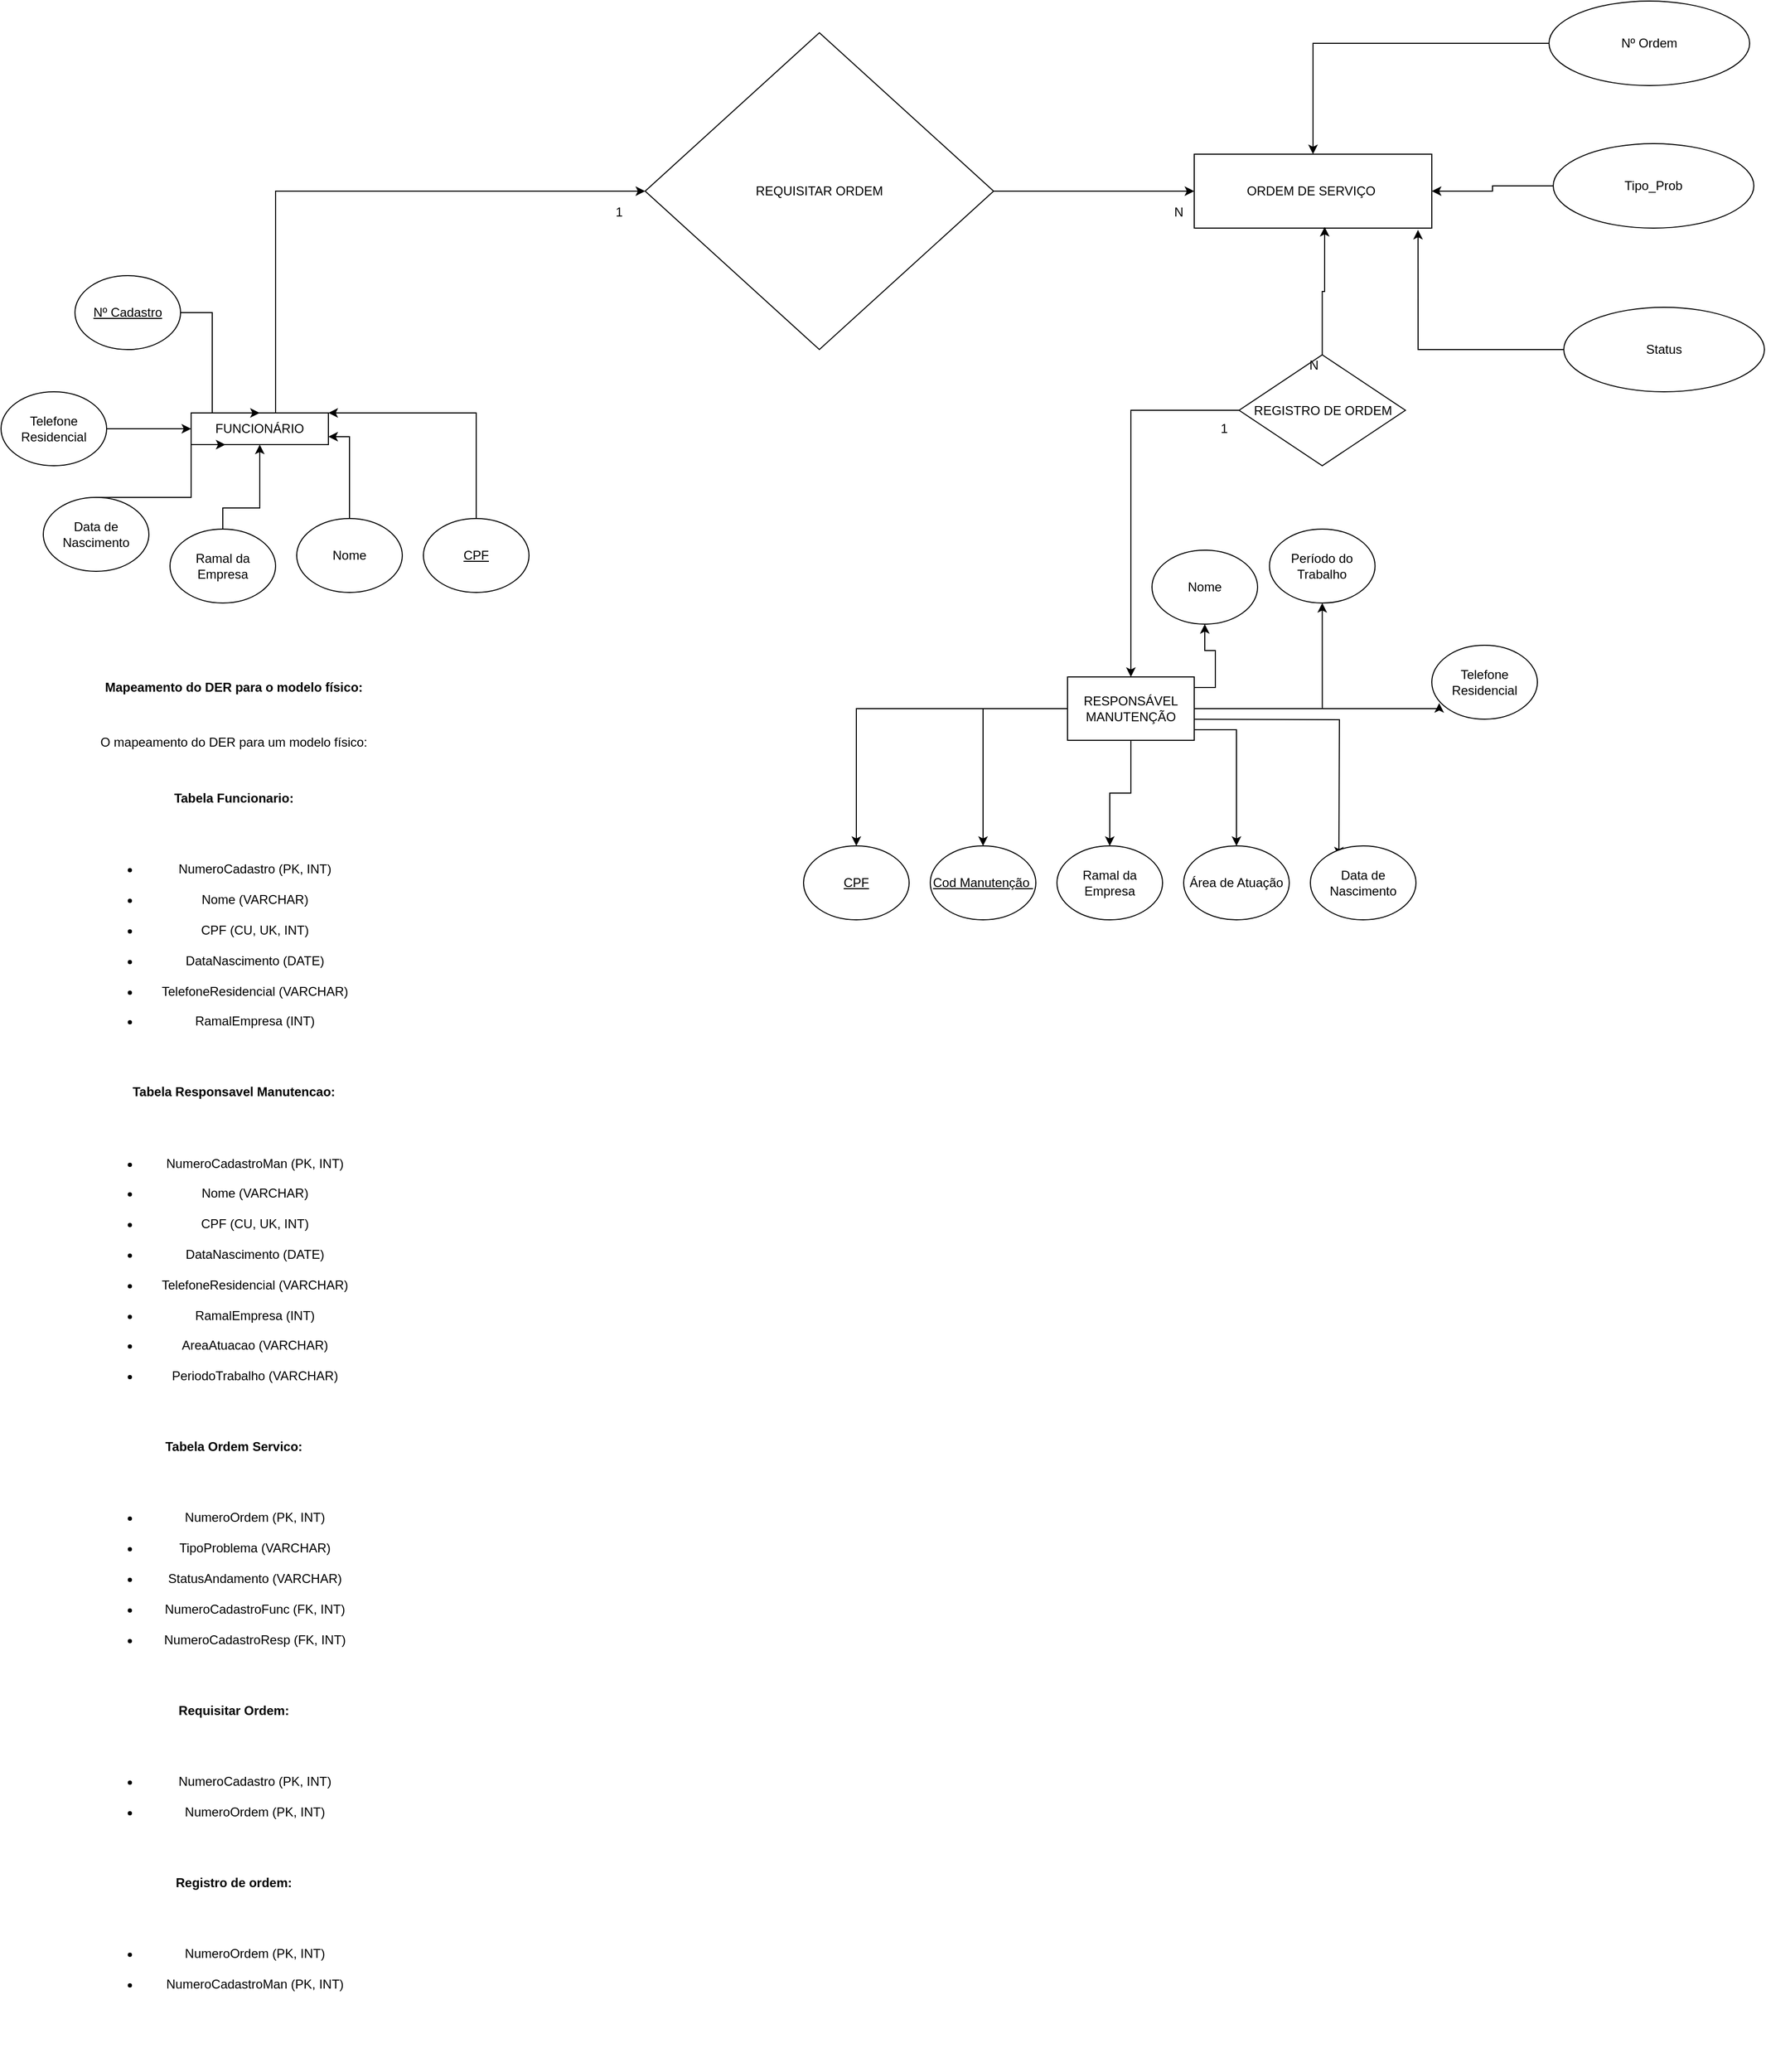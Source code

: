 <mxfile version="22.0.0" type="github">
  <diagram name="Página-1" id="XD9cKPiWCkFJjbjBGVho">
    <mxGraphModel dx="2852" dy="2289" grid="1" gridSize="10" guides="1" tooltips="1" connect="1" arrows="1" fold="1" page="1" pageScale="1" pageWidth="827" pageHeight="1169" math="0" shadow="0">
      <root>
        <mxCell id="0" />
        <mxCell id="1" parent="0" />
        <mxCell id="q5wCf1fJZccB8FJz6o2B-13" style="edgeStyle=orthogonalEdgeStyle;rounded=0;orthogonalLoop=1;jettySize=auto;html=1;entryX=0;entryY=0.5;entryDx=0;entryDy=0;" edge="1" parent="1" source="ufLfLCdkNuPUaUBysuUR-2" target="ufLfLCdkNuPUaUBysuUR-13">
          <mxGeometry relative="1" as="geometry">
            <Array as="points">
              <mxPoint x="-20" y="-340" />
            </Array>
          </mxGeometry>
        </mxCell>
        <mxCell id="ufLfLCdkNuPUaUBysuUR-2" value="FUNCIONÁRIO" style="rounded=0;whiteSpace=wrap;html=1;" parent="1" vertex="1">
          <mxGeometry x="-100" y="-130" width="130" height="30" as="geometry" />
        </mxCell>
        <mxCell id="q5wCf1fJZccB8FJz6o2B-11" style="edgeStyle=orthogonalEdgeStyle;rounded=0;orthogonalLoop=1;jettySize=auto;html=1;entryX=1;entryY=0.75;entryDx=0;entryDy=0;" edge="1" parent="1" source="ufLfLCdkNuPUaUBysuUR-3" target="ufLfLCdkNuPUaUBysuUR-2">
          <mxGeometry relative="1" as="geometry" />
        </mxCell>
        <mxCell id="ufLfLCdkNuPUaUBysuUR-3" value="Nome" style="ellipse;whiteSpace=wrap;html=1;" parent="1" vertex="1">
          <mxGeometry y="-30" width="100" height="70" as="geometry" />
        </mxCell>
        <mxCell id="q5wCf1fJZccB8FJz6o2B-12" style="edgeStyle=orthogonalEdgeStyle;rounded=0;orthogonalLoop=1;jettySize=auto;html=1;entryX=1;entryY=0;entryDx=0;entryDy=0;" edge="1" parent="1" source="ufLfLCdkNuPUaUBysuUR-4" target="ufLfLCdkNuPUaUBysuUR-2">
          <mxGeometry relative="1" as="geometry">
            <Array as="points">
              <mxPoint x="170" y="-130" />
            </Array>
          </mxGeometry>
        </mxCell>
        <mxCell id="ufLfLCdkNuPUaUBysuUR-4" value="&lt;u style=&quot;border-color: var(--border-color);&quot;&gt;CPF&lt;/u&gt;" style="ellipse;whiteSpace=wrap;html=1;" parent="1" vertex="1">
          <mxGeometry x="120" y="-30" width="100" height="70" as="geometry" />
        </mxCell>
        <mxCell id="q5wCf1fJZccB8FJz6o2B-9" style="edgeStyle=orthogonalEdgeStyle;rounded=0;orthogonalLoop=1;jettySize=auto;html=1;entryX=0.25;entryY=1;entryDx=0;entryDy=0;" edge="1" parent="1" source="ufLfLCdkNuPUaUBysuUR-5" target="ufLfLCdkNuPUaUBysuUR-2">
          <mxGeometry relative="1" as="geometry">
            <Array as="points">
              <mxPoint x="-100" y="-50" />
              <mxPoint x="-100" y="-100" />
            </Array>
          </mxGeometry>
        </mxCell>
        <mxCell id="ufLfLCdkNuPUaUBysuUR-5" value="Data de Nascimento" style="ellipse;whiteSpace=wrap;html=1;" parent="1" vertex="1">
          <mxGeometry x="-240" y="-50" width="100" height="70" as="geometry" />
        </mxCell>
        <mxCell id="q5wCf1fJZccB8FJz6o2B-8" style="edgeStyle=orthogonalEdgeStyle;rounded=0;orthogonalLoop=1;jettySize=auto;html=1;entryX=0;entryY=0.5;entryDx=0;entryDy=0;" edge="1" parent="1" source="ufLfLCdkNuPUaUBysuUR-7" target="ufLfLCdkNuPUaUBysuUR-2">
          <mxGeometry relative="1" as="geometry" />
        </mxCell>
        <mxCell id="ufLfLCdkNuPUaUBysuUR-7" value="Telefone Residencial" style="ellipse;whiteSpace=wrap;html=1;" parent="1" vertex="1">
          <mxGeometry x="-280" y="-150" width="100" height="70" as="geometry" />
        </mxCell>
        <mxCell id="q5wCf1fJZccB8FJz6o2B-10" style="edgeStyle=orthogonalEdgeStyle;rounded=0;orthogonalLoop=1;jettySize=auto;html=1;" edge="1" parent="1" source="ufLfLCdkNuPUaUBysuUR-8" target="ufLfLCdkNuPUaUBysuUR-2">
          <mxGeometry relative="1" as="geometry">
            <Array as="points">
              <mxPoint x="-70" y="-40" />
              <mxPoint x="-35" y="-40" />
            </Array>
          </mxGeometry>
        </mxCell>
        <mxCell id="ufLfLCdkNuPUaUBysuUR-8" value="Ramal da Empresa" style="ellipse;whiteSpace=wrap;html=1;" parent="1" vertex="1">
          <mxGeometry x="-120" y="-20" width="100" height="70" as="geometry" />
        </mxCell>
        <mxCell id="q5wCf1fJZccB8FJz6o2B-15" value="" style="edgeStyle=orthogonalEdgeStyle;rounded=0;orthogonalLoop=1;jettySize=auto;html=1;" edge="1" parent="1" source="ufLfLCdkNuPUaUBysuUR-13" target="q5wCf1fJZccB8FJz6o2B-14">
          <mxGeometry relative="1" as="geometry" />
        </mxCell>
        <mxCell id="ufLfLCdkNuPUaUBysuUR-13" value="&lt;div style=&quot;text-align: left;&quot;&gt;REQUISITAR ORDEM&lt;/div&gt;" style="rhombus;whiteSpace=wrap;html=1;" parent="1" vertex="1">
          <mxGeometry x="330" y="-490" width="330" height="300" as="geometry" />
        </mxCell>
        <mxCell id="q5wCf1fJZccB8FJz6o2B-29" style="edgeStyle=orthogonalEdgeStyle;rounded=0;orthogonalLoop=1;jettySize=auto;html=1;" edge="1" parent="1" source="ufLfLCdkNuPUaUBysuUR-14" target="ufLfLCdkNuPUaUBysuUR-62">
          <mxGeometry relative="1" as="geometry" />
        </mxCell>
        <mxCell id="q5wCf1fJZccB8FJz6o2B-30" style="edgeStyle=orthogonalEdgeStyle;rounded=0;orthogonalLoop=1;jettySize=auto;html=1;entryX=0.5;entryY=0;entryDx=0;entryDy=0;" edge="1" parent="1" source="ufLfLCdkNuPUaUBysuUR-14" target="ufLfLCdkNuPUaUBysuUR-61">
          <mxGeometry relative="1" as="geometry" />
        </mxCell>
        <mxCell id="q5wCf1fJZccB8FJz6o2B-31" style="edgeStyle=orthogonalEdgeStyle;rounded=0;orthogonalLoop=1;jettySize=auto;html=1;" edge="1" parent="1" source="ufLfLCdkNuPUaUBysuUR-14" target="ufLfLCdkNuPUaUBysuUR-65">
          <mxGeometry relative="1" as="geometry" />
        </mxCell>
        <mxCell id="q5wCf1fJZccB8FJz6o2B-32" style="edgeStyle=orthogonalEdgeStyle;rounded=0;orthogonalLoop=1;jettySize=auto;html=1;" edge="1" parent="1" source="ufLfLCdkNuPUaUBysuUR-14" target="ufLfLCdkNuPUaUBysuUR-44">
          <mxGeometry relative="1" as="geometry">
            <Array as="points">
              <mxPoint x="890" y="170" />
            </Array>
          </mxGeometry>
        </mxCell>
        <mxCell id="q5wCf1fJZccB8FJz6o2B-33" style="edgeStyle=orthogonalEdgeStyle;rounded=0;orthogonalLoop=1;jettySize=auto;html=1;" edge="1" parent="1">
          <mxGeometry relative="1" as="geometry">
            <mxPoint x="827.0" y="160.0" as="sourcePoint" />
            <mxPoint x="987.0" y="290" as="targetPoint" />
          </mxGeometry>
        </mxCell>
        <mxCell id="q5wCf1fJZccB8FJz6o2B-34" style="edgeStyle=orthogonalEdgeStyle;rounded=0;orthogonalLoop=1;jettySize=auto;html=1;" edge="1" parent="1" source="ufLfLCdkNuPUaUBysuUR-14" target="q5wCf1fJZccB8FJz6o2B-28">
          <mxGeometry relative="1" as="geometry">
            <Array as="points">
              <mxPoint x="870" y="130" />
              <mxPoint x="870" y="95" />
              <mxPoint x="860" y="95" />
            </Array>
          </mxGeometry>
        </mxCell>
        <mxCell id="ufLfLCdkNuPUaUBysuUR-14" value="RESPONSÁVEL MANUTENÇÃO" style="whiteSpace=wrap;html=1;" parent="1" vertex="1">
          <mxGeometry x="730" y="120" width="120" height="60" as="geometry" />
        </mxCell>
        <mxCell id="ufLfLCdkNuPUaUBysuUR-44" value="Área de Atuação" style="ellipse;whiteSpace=wrap;html=1;" parent="1" vertex="1">
          <mxGeometry x="840" y="280" width="100" height="70" as="geometry" />
        </mxCell>
        <mxCell id="ufLfLCdkNuPUaUBysuUR-45" value="Período do Trabalho" style="ellipse;whiteSpace=wrap;html=1;" parent="1" vertex="1">
          <mxGeometry x="921.25" y="-20" width="100" height="70" as="geometry" />
        </mxCell>
        <mxCell id="q5wCf1fJZccB8FJz6o2B-35" style="edgeStyle=orthogonalEdgeStyle;rounded=0;orthogonalLoop=1;jettySize=auto;html=1;" edge="1" parent="1" source="ufLfLCdkNuPUaUBysuUR-58" target="ufLfLCdkNuPUaUBysuUR-14">
          <mxGeometry relative="1" as="geometry" />
        </mxCell>
        <mxCell id="ufLfLCdkNuPUaUBysuUR-58" value="REGISTRO DE ORDEM" style="rhombus;whiteSpace=wrap;html=1;" parent="1" vertex="1">
          <mxGeometry x="892.5" y="-185" width="157.5" height="105" as="geometry" />
        </mxCell>
        <mxCell id="ufLfLCdkNuPUaUBysuUR-61" value="&lt;u&gt;Cod Manutenção&amp;nbsp;&lt;/u&gt;" style="ellipse;whiteSpace=wrap;html=1;" parent="1" vertex="1">
          <mxGeometry x="600" y="280" width="100" height="70" as="geometry" />
        </mxCell>
        <mxCell id="ufLfLCdkNuPUaUBysuUR-62" value="&lt;u&gt;CPF&lt;/u&gt;" style="ellipse;whiteSpace=wrap;html=1;" parent="1" vertex="1">
          <mxGeometry x="480" y="280" width="100" height="70" as="geometry" />
        </mxCell>
        <mxCell id="ufLfLCdkNuPUaUBysuUR-63" value="Data de Nascimento" style="ellipse;whiteSpace=wrap;html=1;" parent="1" vertex="1">
          <mxGeometry x="960" y="280" width="100" height="70" as="geometry" />
        </mxCell>
        <mxCell id="ufLfLCdkNuPUaUBysuUR-64" value="Telefone Residencial" style="ellipse;whiteSpace=wrap;html=1;" parent="1" vertex="1">
          <mxGeometry x="1075" y="90" width="100" height="70" as="geometry" />
        </mxCell>
        <mxCell id="ufLfLCdkNuPUaUBysuUR-65" value="Ramal da Empresa" style="ellipse;whiteSpace=wrap;html=1;" parent="1" vertex="1">
          <mxGeometry x="720" y="280" width="100" height="70" as="geometry" />
        </mxCell>
        <mxCell id="q5wCf1fJZccB8FJz6o2B-7" style="edgeStyle=orthogonalEdgeStyle;rounded=0;orthogonalLoop=1;jettySize=auto;html=1;entryX=0.5;entryY=0;entryDx=0;entryDy=0;" edge="1" parent="1" source="q5wCf1fJZccB8FJz6o2B-6" target="ufLfLCdkNuPUaUBysuUR-2">
          <mxGeometry relative="1" as="geometry">
            <Array as="points">
              <mxPoint x="-80" y="-225" />
              <mxPoint x="-80" y="-130" />
            </Array>
          </mxGeometry>
        </mxCell>
        <mxCell id="q5wCf1fJZccB8FJz6o2B-6" value="&lt;u&gt;Nº Cadastro&lt;/u&gt;" style="ellipse;whiteSpace=wrap;html=1;" vertex="1" parent="1">
          <mxGeometry x="-210" y="-260" width="100" height="70" as="geometry" />
        </mxCell>
        <mxCell id="q5wCf1fJZccB8FJz6o2B-14" value="ORDEM DE SERVIÇO&amp;nbsp;" style="whiteSpace=wrap;html=1;" vertex="1" parent="1">
          <mxGeometry x="850" y="-375" width="225" height="70" as="geometry" />
        </mxCell>
        <mxCell id="q5wCf1fJZccB8FJz6o2B-25" style="edgeStyle=orthogonalEdgeStyle;rounded=0;orthogonalLoop=1;jettySize=auto;html=1;" edge="1" parent="1" source="q5wCf1fJZccB8FJz6o2B-20" target="q5wCf1fJZccB8FJz6o2B-14">
          <mxGeometry relative="1" as="geometry" />
        </mxCell>
        <mxCell id="q5wCf1fJZccB8FJz6o2B-20" value="Nº Ordem" style="ellipse;whiteSpace=wrap;html=1;" vertex="1" parent="1">
          <mxGeometry x="1186" y="-520" width="190" height="80" as="geometry" />
        </mxCell>
        <mxCell id="q5wCf1fJZccB8FJz6o2B-24" style="edgeStyle=orthogonalEdgeStyle;rounded=0;orthogonalLoop=1;jettySize=auto;html=1;" edge="1" parent="1" source="q5wCf1fJZccB8FJz6o2B-21" target="q5wCf1fJZccB8FJz6o2B-14">
          <mxGeometry relative="1" as="geometry" />
        </mxCell>
        <mxCell id="q5wCf1fJZccB8FJz6o2B-21" value="Tipo_Prob" style="ellipse;whiteSpace=wrap;html=1;" vertex="1" parent="1">
          <mxGeometry x="1190" y="-385" width="190" height="80" as="geometry" />
        </mxCell>
        <mxCell id="q5wCf1fJZccB8FJz6o2B-22" value="Status" style="ellipse;whiteSpace=wrap;html=1;" vertex="1" parent="1">
          <mxGeometry x="1200" y="-230" width="190" height="80" as="geometry" />
        </mxCell>
        <mxCell id="q5wCf1fJZccB8FJz6o2B-23" style="edgeStyle=orthogonalEdgeStyle;rounded=0;orthogonalLoop=1;jettySize=auto;html=1;entryX=0.942;entryY=1.024;entryDx=0;entryDy=0;entryPerimeter=0;" edge="1" parent="1" source="q5wCf1fJZccB8FJz6o2B-22" target="q5wCf1fJZccB8FJz6o2B-14">
          <mxGeometry relative="1" as="geometry" />
        </mxCell>
        <mxCell id="q5wCf1fJZccB8FJz6o2B-26" style="edgeStyle=orthogonalEdgeStyle;rounded=0;orthogonalLoop=1;jettySize=auto;html=1;entryX=0.549;entryY=0.984;entryDx=0;entryDy=0;entryPerimeter=0;" edge="1" parent="1" source="ufLfLCdkNuPUaUBysuUR-58" target="q5wCf1fJZccB8FJz6o2B-14">
          <mxGeometry relative="1" as="geometry" />
        </mxCell>
        <mxCell id="q5wCf1fJZccB8FJz6o2B-28" value="Nome" style="ellipse;whiteSpace=wrap;html=1;" vertex="1" parent="1">
          <mxGeometry x="810" width="100" height="70" as="geometry" />
        </mxCell>
        <mxCell id="q5wCf1fJZccB8FJz6o2B-36" style="edgeStyle=orthogonalEdgeStyle;rounded=0;orthogonalLoop=1;jettySize=auto;html=1;" edge="1" parent="1" source="ufLfLCdkNuPUaUBysuUR-14" target="ufLfLCdkNuPUaUBysuUR-45">
          <mxGeometry relative="1" as="geometry">
            <mxPoint x="792.7" y="140.5" as="sourcePoint" />
            <mxPoint x="960.0" y="40" as="targetPoint" />
          </mxGeometry>
        </mxCell>
        <mxCell id="q5wCf1fJZccB8FJz6o2B-37" style="edgeStyle=orthogonalEdgeStyle;rounded=0;orthogonalLoop=1;jettySize=auto;html=1;entryX=0.07;entryY=0.783;entryDx=0;entryDy=0;entryPerimeter=0;" edge="1" parent="1" source="ufLfLCdkNuPUaUBysuUR-14" target="ufLfLCdkNuPUaUBysuUR-64">
          <mxGeometry relative="1" as="geometry">
            <Array as="points">
              <mxPoint x="1082" y="150" />
            </Array>
          </mxGeometry>
        </mxCell>
        <mxCell id="q5wCf1fJZccB8FJz6o2B-39" value="1" style="text;html=1;align=center;verticalAlign=middle;resizable=0;points=[];autosize=1;strokeColor=none;fillColor=none;" vertex="1" parent="1">
          <mxGeometry x="290" y="-335" width="30" height="30" as="geometry" />
        </mxCell>
        <mxCell id="q5wCf1fJZccB8FJz6o2B-40" value="N" style="text;html=1;align=center;verticalAlign=middle;resizable=0;points=[];autosize=1;strokeColor=none;fillColor=none;" vertex="1" parent="1">
          <mxGeometry x="820" y="-335" width="30" height="30" as="geometry" />
        </mxCell>
        <mxCell id="q5wCf1fJZccB8FJz6o2B-41" value="N" style="text;html=1;align=center;verticalAlign=middle;resizable=0;points=[];autosize=1;strokeColor=none;fillColor=none;" vertex="1" parent="1">
          <mxGeometry x="947.5" y="-190" width="30" height="30" as="geometry" />
        </mxCell>
        <mxCell id="q5wCf1fJZccB8FJz6o2B-42" value="1" style="text;html=1;align=center;verticalAlign=middle;resizable=0;points=[];autosize=1;strokeColor=none;fillColor=none;" vertex="1" parent="1">
          <mxGeometry x="862.5" y="-130" width="30" height="30" as="geometry" />
        </mxCell>
        <mxCell id="q5wCf1fJZccB8FJz6o2B-43" value="&#xa;&lt;p&gt;&lt;strong&gt;Mapeamento do DER para o modelo físico:&lt;/strong&gt;&lt;/p&gt;&#xa;&lt;p&gt;O mapeamento do DER para um modelo físico:&lt;/p&gt;&#xa;&lt;p&gt;&lt;strong&gt;Tabela Funcionario:&lt;/strong&gt;&lt;/p&gt;&#xa;&lt;ul&gt;&#xa;&lt;li&gt;NumeroCadastro (PK, INT)&lt;/li&gt;&#xa;&lt;li&gt;Nome (VARCHAR)&lt;/li&gt;&#xa;&lt;li&gt;CPF (CU, UK, INT)&lt;/li&gt;&#xa;&lt;li&gt;DataNascimento (DATE)&lt;/li&gt;&#xa;&lt;li&gt;TelefoneResidencial (VARCHAR)&lt;/li&gt;&#xa;&lt;li&gt;RamalEmpresa (INT)&lt;/li&gt;&#xa;&lt;/ul&gt;&#xa;&lt;p&gt;&lt;strong&gt;Tabela Responsavel Manutencao:&lt;/strong&gt;&lt;/p&gt;&#xa;&lt;ul&gt;&#xa;&lt;li&gt;NumeroCadastroMan (PK, INT)&lt;/li&gt;&#xa;&lt;li&gt;Nome (VARCHAR)&lt;/li&gt;&#xa;&lt;li&gt;CPF (CU, UK, INT)&lt;/li&gt;&#xa;&lt;li&gt;DataNascimento (DATE)&lt;/li&gt;&#xa;&lt;li&gt;TelefoneResidencial (VARCHAR)&lt;/li&gt;&#xa;&lt;li&gt;RamalEmpresa (INT)&lt;/li&gt;&#xa;&lt;li&gt;AreaAtuacao (VARCHAR)&lt;/li&gt;&#xa;&lt;li&gt;PeriodoTrabalho (VARCHAR)&lt;/li&gt;&#xa;&lt;/ul&gt;&#xa;&lt;p&gt;&lt;strong&gt;Tabela Ordem Servico:&lt;/strong&gt;&lt;/p&gt;&#xa;&lt;ul&gt;&#xa;&lt;li&gt;NumeroOrdem (PK, INT)&lt;/li&gt;&#xa;&lt;li&gt;TipoProblema (VARCHAR)&lt;/li&gt;&#xa;&lt;li&gt;StatusAndamento (VARCHAR)&lt;/li&gt;&#xa;&lt;li&gt;NumeroCadastroFunc (FK, INT)&lt;/li&gt;&#xa;&lt;li&gt;NumeroCadastroResp (FK, INT)&lt;/li&gt;&#xa;&lt;/ul&gt;&#xa;&lt;p&gt;&lt;strong&gt;Requisitar Ordem:&lt;/strong&gt;&lt;/p&gt;&#xa;&lt;ul&gt;&#xa;&lt;li&gt;NumeroCadastro (PK, INT)&lt;/li&gt;&#xa;&lt;li&gt;NumeroOrdem (PK, INT)&lt;/li&gt;&#xa;&lt;/ul&gt;&#xa;&lt;p&gt;&lt;strong&gt;Registro de ordem:&lt;/strong&gt;&lt;/p&gt;&#xa;&lt;ul&gt;&#xa;&lt;li&gt;NumeroOrdem (PK, INT)&lt;/li&gt;&#xa;&lt;li&gt;NumeroCadastroMan (PK, INT)&lt;/li&gt;&#xa;&lt;/ul&gt;&#xa;&#xa;&#xa;" style="text;html=1;align=center;verticalAlign=middle;resizable=0;points=[];autosize=1;strokeColor=none;fillColor=none;" vertex="1" parent="1">
          <mxGeometry x="-200" y="90" width="280" height="1350" as="geometry" />
        </mxCell>
      </root>
    </mxGraphModel>
  </diagram>
</mxfile>
